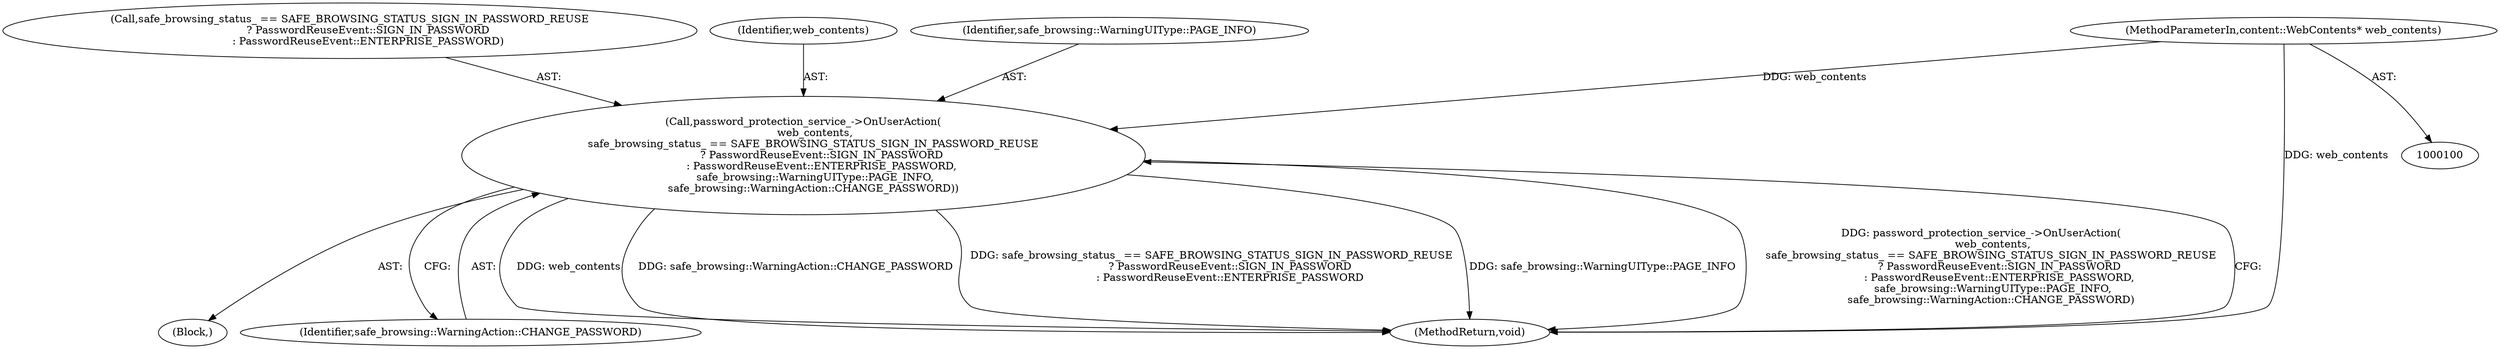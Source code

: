 digraph "0_Chrome_7cde8513c12a6e8ec5d1d1eb1cfd078d9adad3ef_1@pointer" {
"1000113" [label="(Call,password_protection_service_->OnUserAction(\n       web_contents,\n      safe_browsing_status_ == SAFE_BROWSING_STATUS_SIGN_IN_PASSWORD_REUSE\n           ? PasswordReuseEvent::SIGN_IN_PASSWORD\n           : PasswordReuseEvent::ENTERPRISE_PASSWORD,\n       safe_browsing::WarningUIType::PAGE_INFO,\n      safe_browsing::WarningAction::CHANGE_PASSWORD))"];
"1000101" [label="(MethodParameterIn,content::WebContents* web_contents)"];
"1000102" [label="(Block,)"];
"1000122" [label="(Identifier,safe_browsing::WarningAction::CHANGE_PASSWORD)"];
"1000115" [label="(Call,safe_browsing_status_ == SAFE_BROWSING_STATUS_SIGN_IN_PASSWORD_REUSE\n           ? PasswordReuseEvent::SIGN_IN_PASSWORD\n           : PasswordReuseEvent::ENTERPRISE_PASSWORD)"];
"1000114" [label="(Identifier,web_contents)"];
"1000123" [label="(MethodReturn,void)"];
"1000101" [label="(MethodParameterIn,content::WebContents* web_contents)"];
"1000113" [label="(Call,password_protection_service_->OnUserAction(\n       web_contents,\n      safe_browsing_status_ == SAFE_BROWSING_STATUS_SIGN_IN_PASSWORD_REUSE\n           ? PasswordReuseEvent::SIGN_IN_PASSWORD\n           : PasswordReuseEvent::ENTERPRISE_PASSWORD,\n       safe_browsing::WarningUIType::PAGE_INFO,\n      safe_browsing::WarningAction::CHANGE_PASSWORD))"];
"1000121" [label="(Identifier,safe_browsing::WarningUIType::PAGE_INFO)"];
"1000113" -> "1000102"  [label="AST: "];
"1000113" -> "1000122"  [label="CFG: "];
"1000114" -> "1000113"  [label="AST: "];
"1000115" -> "1000113"  [label="AST: "];
"1000121" -> "1000113"  [label="AST: "];
"1000122" -> "1000113"  [label="AST: "];
"1000123" -> "1000113"  [label="CFG: "];
"1000113" -> "1000123"  [label="DDG: web_contents"];
"1000113" -> "1000123"  [label="DDG: safe_browsing::WarningAction::CHANGE_PASSWORD"];
"1000113" -> "1000123"  [label="DDG: safe_browsing_status_ == SAFE_BROWSING_STATUS_SIGN_IN_PASSWORD_REUSE\n           ? PasswordReuseEvent::SIGN_IN_PASSWORD\n           : PasswordReuseEvent::ENTERPRISE_PASSWORD"];
"1000113" -> "1000123"  [label="DDG: safe_browsing::WarningUIType::PAGE_INFO"];
"1000113" -> "1000123"  [label="DDG: password_protection_service_->OnUserAction(\n       web_contents,\n      safe_browsing_status_ == SAFE_BROWSING_STATUS_SIGN_IN_PASSWORD_REUSE\n           ? PasswordReuseEvent::SIGN_IN_PASSWORD\n           : PasswordReuseEvent::ENTERPRISE_PASSWORD,\n       safe_browsing::WarningUIType::PAGE_INFO,\n      safe_browsing::WarningAction::CHANGE_PASSWORD)"];
"1000101" -> "1000113"  [label="DDG: web_contents"];
"1000101" -> "1000100"  [label="AST: "];
"1000101" -> "1000123"  [label="DDG: web_contents"];
}
